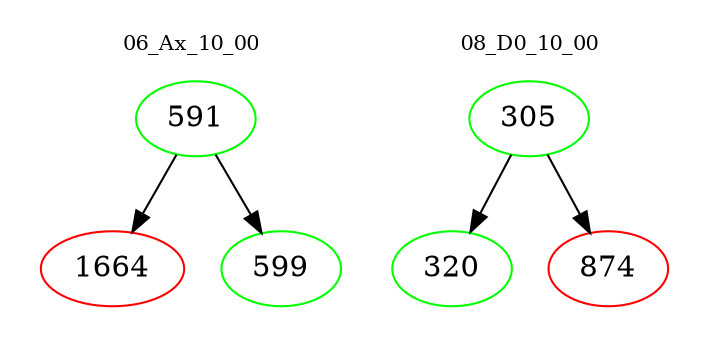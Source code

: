 digraph{
subgraph cluster_0 {
color = white
label = "06_Ax_10_00";
fontsize=10;
T0_591 [label="591", color="green"]
T0_591 -> T0_1664 [color="black"]
T0_1664 [label="1664", color="red"]
T0_591 -> T0_599 [color="black"]
T0_599 [label="599", color="green"]
}
subgraph cluster_1 {
color = white
label = "08_D0_10_00";
fontsize=10;
T1_305 [label="305", color="green"]
T1_305 -> T1_320 [color="black"]
T1_320 [label="320", color="green"]
T1_305 -> T1_874 [color="black"]
T1_874 [label="874", color="red"]
}
}
